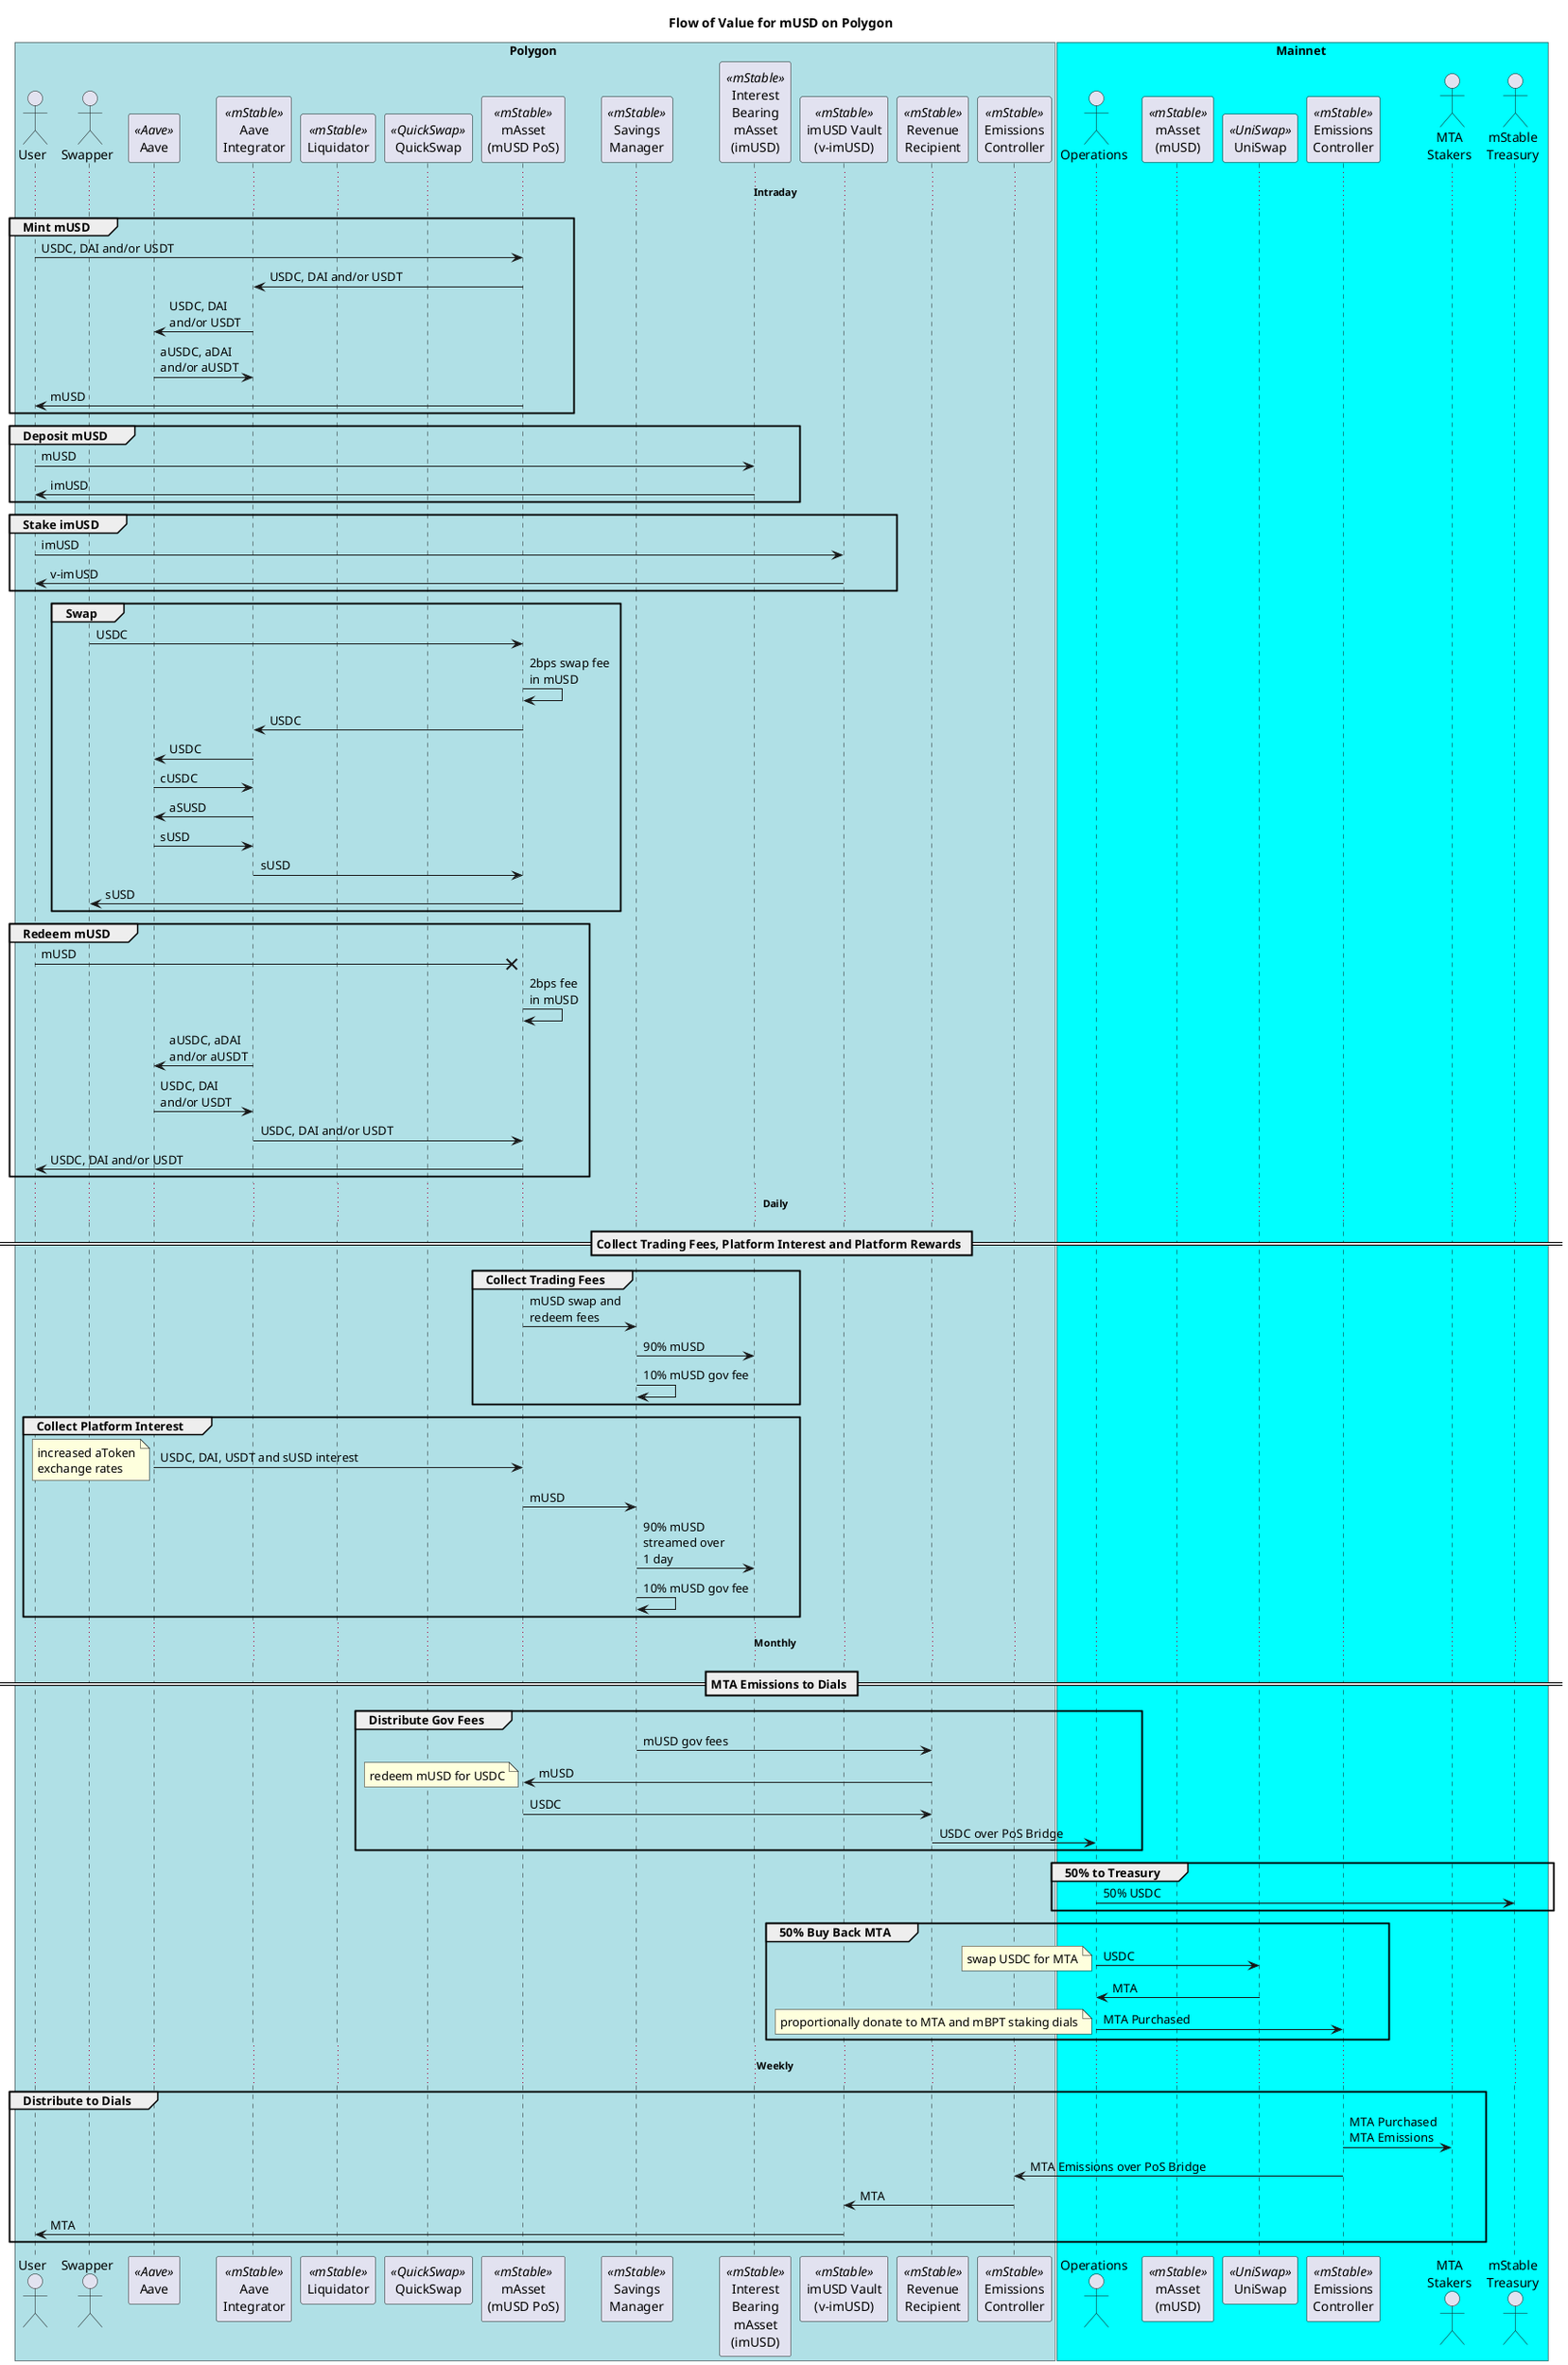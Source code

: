 @startuml

title "Flow of Value for mUSD on Polygon"

box Polygon #PowderBlue
actor "User" as user
actor "Swapper" as swapper
participant "Aave" as aave <<Aave>>
participant "Aave\nIntegrator" as int <<mStable>>
participant "Liquidator" as liq <<mStable>>
participant "QuickSwap" as qs <<QuickSwap>>

participant "mAsset\n(mUSD PoS)" as musd <<mStable>>
participant "Savings\nManager" as sm <<mStable>>
participant "Interest\nBearing\nmAsset\n(imUSD)" as imusd <<mStable>>
participant "imUSD Vault\n(v-imUSD)" as vimusd <<mStable>>
participant "Revenue\nRecipient" as rr <<mStable>>
participant "Emissions\nController" as pec <<mStable>>

end box

box Mainnet #Aqua
actor "Operations" as ops
participant "mAsset\n(mUSD)" as emusd <<mStable>>
participant "UniSwap" as uni <<UniSwap>>
participant "Emissions\nController" as ec <<mStable>>
actor "MTA\nStakers" as staker
actor "mStable\nTreasury" as dao
end box

... **Intraday** ...

group Mint mUSD
user -> musd : USDC, DAI and/or USDT
musd -> int : USDC, DAI and/or USDT
int -> aave : USDC, DAI\nand/or USDT
aave -> int : aUSDC, aDAI\nand/or aUSDT
musd -> user : mUSD
end

group Deposit mUSD
user -> imusd : mUSD
imusd -> user : imUSD
end

group Stake imUSD
user -> vimusd : imUSD
vimusd -> user : v-imUSD
end

group Swap
swapper -> musd : USDC
musd -> musd : 2bps swap fee\nin mUSD
musd -> int : USDC
int -> aave : USDC
aave -> int : cUSDC
int -> aave : aSUSD
aave -> int : sUSD
int -> musd : sUSD
musd -> swapper : sUSD
end

group Redeem mUSD
user ->x musd : mUSD
musd -> musd : 2bps fee\nin mUSD
int -> aave : aUSDC, aDAI\nand/or aUSDT
aave -> int : USDC, DAI\nand/or USDT
int -> musd : USDC, DAI and/or USDT
musd -> user : USDC, DAI and/or USDT
end

... **Daily** ...

== Collect Trading Fees, Platform Interest and Platform Rewards ==

group Collect Trading Fees
musd -> sm : mUSD swap and\nredeem fees
sm -> imusd : 90% mUSD
sm -> sm : 10% mUSD gov fee
end

group Collect Platform Interest
aave -> musd : USDC, DAI, USDT and sUSD interest
note left : increased aToken\nexchange rates
musd -> sm : mUSD
sm -> imusd : 90% mUSD\nstreamed over\n1 day
sm -> sm : 10% mUSD gov fee
end

' group Claim Platform Rewards
' aave -> int : WMATIC rewards
' end

' group Liquidate Platform Rewards
' int -> liq : WMATIC
' liq -> qs : WMATIC
' qs -> liq : USDC
' liq -> musd : USDC
' musd -> liq : mUSD
' liq -> sm : mUSD
' sm -> imusd : 90% mUSD\nstreamed over\n1 day
' sm -> sm : 10% mUSD gov fee
' end

... **Monthly** ...

== MTA Emissions to Dials ==

group Distribute Gov Fees
sm -> rr : mUSD gov fees
rr -> musd : mUSD
note left : redeem mUSD for USDC
musd -> rr : USDC
rr -> ops : USDC over PoS Bridge
end


group 50% to Treasury
ops -> dao : 50% USDC
end

group 50% Buy Back MTA
ops -> uni : USDC
note left : swap USDC for MTA
uni -> ops : MTA
ops -> ec : MTA Purchased
note left : proportionally donate to MTA and mBPT staking dials
end

... **Weekly** ...

group Distribute to Dials
ec -> staker : MTA Purchased\nMTA Emissions
ec -> pec: MTA Emissions over PoS Bridge
pec -> vimusd : MTA
vimusd -> user : MTA
end

@enduml
